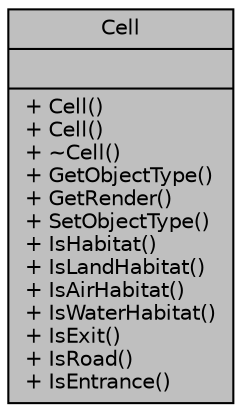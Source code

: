 digraph "Cell"
{
  edge [fontname="Helvetica",fontsize="10",labelfontname="Helvetica",labelfontsize="10"];
  node [fontname="Helvetica",fontsize="10",shape=record];
  Node1 [label="{Cell\n||+ Cell()\l+ Cell()\l+ ~Cell()\l+ GetObjectType()\l+ GetRender()\l+ SetObjectType()\l+ IsHabitat()\l+ IsLandHabitat()\l+ IsAirHabitat()\l+ IsWaterHabitat()\l+ IsExit()\l+ IsRoad()\l+ IsEntrance()\l}",height=0.2,width=0.4,color="black", fillcolor="grey75", style="filled", fontcolor="black"];
}
